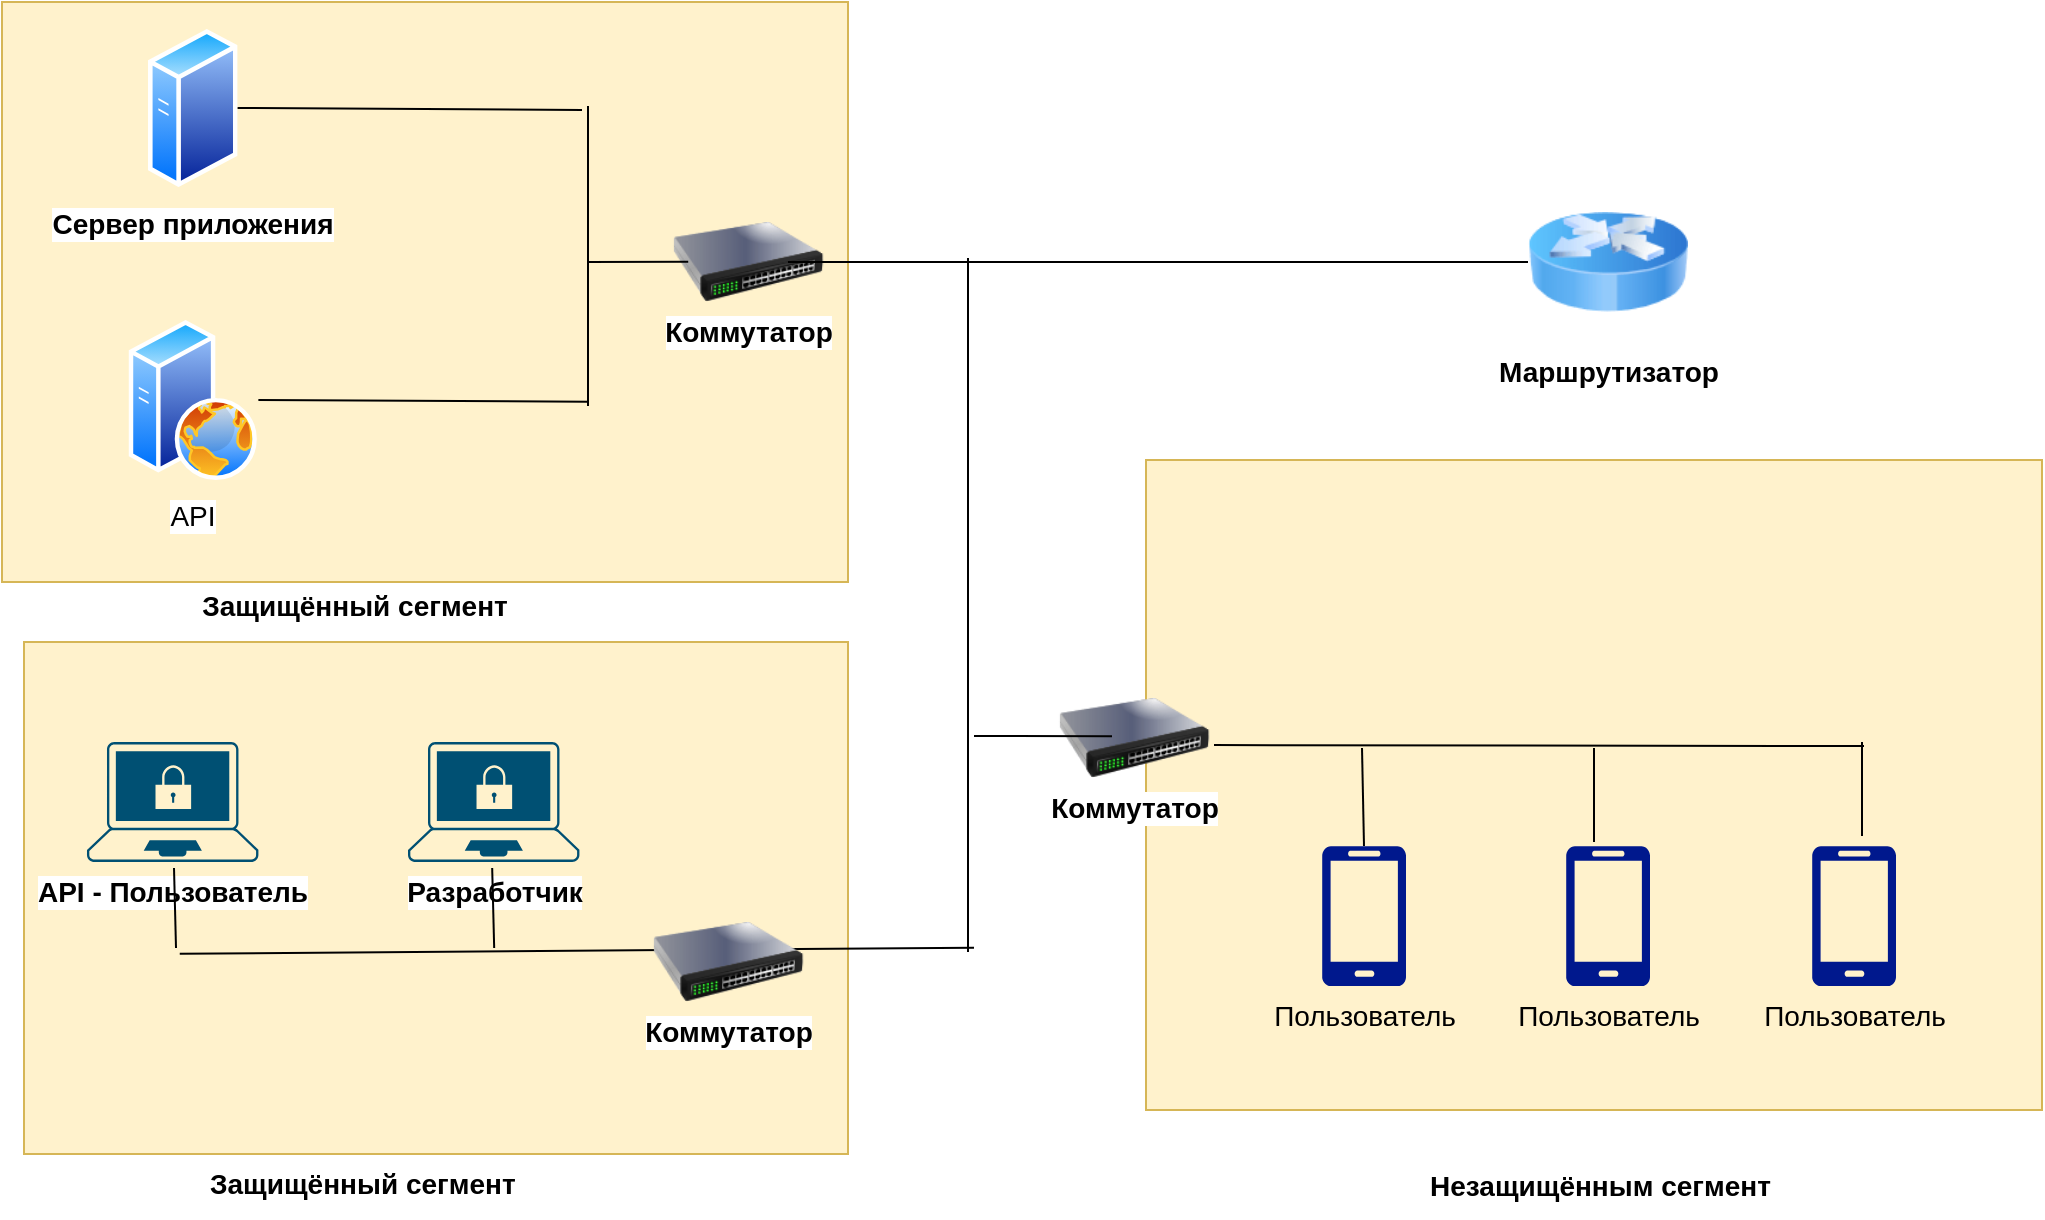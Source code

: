 <mxfile version="20.0.1" type="github">
  <diagram id="sJbMyrKm-ca9RMT0lqFK" name="Page-1">
    <mxGraphModel dx="2405" dy="818" grid="0" gridSize="10" guides="1" tooltips="1" connect="1" arrows="1" fold="1" page="1" pageScale="1" pageWidth="827" pageHeight="1169" math="0" shadow="0">
      <root>
        <mxCell id="0" />
        <mxCell id="1" parent="0" />
        <mxCell id="jYwWDvMQ2mVFs24kCtVH-10" value="" style="rounded=0;whiteSpace=wrap;html=1;sketch=0;fontSize=14;labelBackgroundColor=default;fontStyle=1;fillColor=#fff2cc;strokeColor=#d6b656;" parent="1" vertex="1">
          <mxGeometry x="499" y="269" width="448" height="325" as="geometry" />
        </mxCell>
        <mxCell id="jYwWDvMQ2mVFs24kCtVH-8" value="" style="rounded=0;whiteSpace=wrap;html=1;sketch=0;fontSize=14;labelBackgroundColor=default;fontStyle=1;fillColor=#fff2cc;strokeColor=#d6b656;" parent="1" vertex="1">
          <mxGeometry x="-73" y="40" width="423" height="290" as="geometry" />
        </mxCell>
        <mxCell id="jYwWDvMQ2mVFs24kCtVH-1" value="Сервер приложения" style="aspect=fixed;perimeter=ellipsePerimeter;html=1;align=center;shadow=0;dashed=0;spacingTop=3;image;image=img/lib/active_directory/generic_server.svg;fillColor=#B2C9AB;strokeColor=#788AA3;fontColor=#000000;fontSize=14;labelBackgroundColor=default;fontStyle=1" parent="1" vertex="1">
          <mxGeometry y="53" width="44.8" height="80" as="geometry" />
        </mxCell>
        <mxCell id="jYwWDvMQ2mVFs24kCtVH-2" value="API" style="aspect=fixed;perimeter=ellipsePerimeter;html=1;align=center;shadow=0;dashed=0;spacingTop=3;image;image=img/lib/active_directory/web_server.svg;fontFamily=Helvetica;fontSize=14;fontColor=#000000;strokeColor=#788AA3;fillColor=#B2C9AB;" parent="1" vertex="1">
          <mxGeometry x="-10.4" y="199" width="65.6" height="80" as="geometry" />
        </mxCell>
        <mxCell id="jYwWDvMQ2mVFs24kCtVH-4" value="Коммутатор" style="image;html=1;image=img/lib/clip_art/networking/Switch_128x128.png;fillColor=#B2C9AB;strokeColor=#788AA3;fontColor=#000000;fontSize=14;labelBackgroundColor=default;fontStyle=1" parent="1" vertex="1">
          <mxGeometry x="260" y="150" width="80" height="40" as="geometry" />
        </mxCell>
        <mxCell id="jYwWDvMQ2mVFs24kCtVH-16" value="&lt;span style=&quot;font-size: 14px;&quot;&gt;&lt;font style=&quot;font-size: 14px;&quot;&gt;Пользователь&lt;/font&gt;&lt;/span&gt;" style="verticalLabelPosition=bottom;html=1;verticalAlign=top;align=center;strokeColor=none;fillColor=#00188D;shape=mxgraph.azure.mobile;pointerEvents=1;shadow=0;dashed=0;fontFamily=Helvetica;fontSize=14;fontColor=#000000;strokeWidth=1;gradientColor=none;sketch=0;" parent="1" vertex="1">
          <mxGeometry x="587" y="462" width="42" height="70" as="geometry" />
        </mxCell>
        <mxCell id="jYwWDvMQ2mVFs24kCtVH-17" value="&lt;span style=&quot;font-size: 14px;&quot;&gt;&lt;font style=&quot;font-size: 14px;&quot;&gt;Пользователь&lt;/font&gt;&lt;/span&gt;" style="verticalLabelPosition=bottom;html=1;verticalAlign=top;align=center;strokeColor=none;fillColor=#00188D;shape=mxgraph.azure.mobile;pointerEvents=1;shadow=0;dashed=0;fontFamily=Helvetica;fontSize=14;fontColor=#000000;strokeWidth=2;sketch=0;" parent="1" vertex="1">
          <mxGeometry x="709" y="462" width="42" height="70" as="geometry" />
        </mxCell>
        <mxCell id="jYwWDvMQ2mVFs24kCtVH-18" value="Пользователь" style="verticalLabelPosition=bottom;html=1;verticalAlign=top;align=center;strokeColor=none;fillColor=#00188D;shape=mxgraph.azure.mobile;pointerEvents=1;shadow=0;dashed=0;fontFamily=Helvetica;fontSize=14;fontColor=#000000;strokeWidth=2;sketch=0;" parent="1" vertex="1">
          <mxGeometry x="832" y="462" width="42" height="70" as="geometry" />
        </mxCell>
        <mxCell id="jYwWDvMQ2mVFs24kCtVH-20" value="" style="rounded=0;whiteSpace=wrap;html=1;sketch=0;fontSize=14;labelBackgroundColor=default;fontStyle=1;fillColor=#fff2cc;strokeColor=#d6b656;" parent="1" vertex="1">
          <mxGeometry x="-62" y="360" width="412" height="256" as="geometry" />
        </mxCell>
        <mxCell id="jYwWDvMQ2mVFs24kCtVH-22" value="Разработчик" style="points=[[0.13,0.02,0],[0.5,0,0],[0.87,0.02,0],[0.885,0.4,0],[0.985,0.985,0],[0.5,1,0],[0.015,0.985,0],[0.115,0.4,0]];verticalLabelPosition=bottom;sketch=0;html=1;verticalAlign=top;aspect=fixed;align=center;pointerEvents=1;shape=mxgraph.cisco19.secure_endpoints;fillColor=#005073;strokeColor=none;rounded=0;fontColor=#000000;fontSize=14;labelBackgroundColor=default;fontStyle=1" parent="1" vertex="1">
          <mxGeometry x="130" y="410" width="85.71" height="60" as="geometry" />
        </mxCell>
        <mxCell id="jYwWDvMQ2mVFs24kCtVH-28" value="" style="endArrow=none;html=1;rounded=1;sketch=0;fontColor=#000000;strokeColor=#000000;fillColor=#B2C9AB;exitX=1;exitY=0.5;exitDx=0;exitDy=0;strokeWidth=1;fontSize=14;labelBackgroundColor=default;fontStyle=1" parent="1" source="jYwWDvMQ2mVFs24kCtVH-1" edge="1">
          <mxGeometry width="50" height="50" relative="1" as="geometry">
            <mxPoint x="340" y="350" as="sourcePoint" />
            <mxPoint x="217" y="94" as="targetPoint" />
          </mxGeometry>
        </mxCell>
        <mxCell id="jYwWDvMQ2mVFs24kCtVH-29" value="" style="endArrow=none;html=1;rounded=1;sketch=0;fontColor=#000000;strokeColor=#000000;fillColor=#B2C9AB;exitX=1;exitY=0.5;exitDx=0;exitDy=0;entryX=0.581;entryY=0.172;entryDx=0;entryDy=0;entryPerimeter=0;strokeWidth=1;fontSize=14;labelBackgroundColor=default;fontStyle=1" parent="1" source="jYwWDvMQ2mVFs24kCtVH-2" edge="1">
          <mxGeometry width="50" height="50" relative="1" as="geometry">
            <mxPoint x="154.8" y="240" as="sourcePoint" />
            <mxPoint x="220.11" y="239.88" as="targetPoint" />
          </mxGeometry>
        </mxCell>
        <mxCell id="jYwWDvMQ2mVFs24kCtVH-30" value="" style="endArrow=none;html=1;rounded=1;sketch=0;fontColor=#000000;strokeColor=#000000;fillColor=#B2C9AB;strokeWidth=1;fontSize=14;labelBackgroundColor=default;fontStyle=1" parent="1" edge="1">
          <mxGeometry width="50" height="50" relative="1" as="geometry">
            <mxPoint x="220" y="242" as="sourcePoint" />
            <mxPoint x="220" y="92" as="targetPoint" />
          </mxGeometry>
        </mxCell>
        <mxCell id="jYwWDvMQ2mVFs24kCtVH-31" value="" style="endArrow=none;html=1;rounded=1;sketch=0;fontColor=#000000;strokeColor=#000000;fillColor=#B2C9AB;entryX=0.581;entryY=0.172;entryDx=0;entryDy=0;entryPerimeter=0;fontSize=14;labelBackgroundColor=default;fontStyle=1" parent="1" edge="1">
          <mxGeometry width="50" height="50" relative="1" as="geometry">
            <mxPoint x="220" y="170" as="sourcePoint" />
            <mxPoint x="270.11" y="169.88" as="targetPoint" />
          </mxGeometry>
        </mxCell>
        <mxCell id="jYwWDvMQ2mVFs24kCtVH-32" value="" style="endArrow=none;html=1;rounded=1;sketch=0;fontColor=#000000;strokeColor=#000000;fillColor=#B2C9AB;exitX=0.75;exitY=0.5;exitDx=0;exitDy=0;exitPerimeter=0;strokeWidth=1;fontSize=14;labelBackgroundColor=default;fontStyle=1;entryX=0;entryY=0.5;entryDx=0;entryDy=0;" parent="1" source="jYwWDvMQ2mVFs24kCtVH-4" edge="1" target="jYwWDvMQ2mVFs24kCtVH-3">
          <mxGeometry width="50" height="50" relative="1" as="geometry">
            <mxPoint x="450" y="160.0" as="sourcePoint" />
            <mxPoint x="411" y="170" as="targetPoint" />
          </mxGeometry>
        </mxCell>
        <mxCell id="jYwWDvMQ2mVFs24kCtVH-34" value="" style="endArrow=none;html=1;rounded=1;sketch=0;fontColor=#000000;strokeColor=#000000;fillColor=#B2C9AB;entryX=0.581;entryY=0.172;entryDx=0;entryDy=0;entryPerimeter=0;exitX=0.189;exitY=0.609;exitDx=0;exitDy=0;exitPerimeter=0;strokeWidth=1;fontSize=14;labelBackgroundColor=default;fontStyle=1" parent="1" source="jYwWDvMQ2mVFs24kCtVH-20" edge="1">
          <mxGeometry width="50" height="50" relative="1" as="geometry">
            <mxPoint x="360" y="513.0" as="sourcePoint" />
            <mxPoint x="413" y="512.88" as="targetPoint" />
          </mxGeometry>
        </mxCell>
        <mxCell id="jYwWDvMQ2mVFs24kCtVH-23" value="Коммутатор" style="image;html=1;image=img/lib/clip_art/networking/Switch_128x128.png;fillColor=#B2C9AB;strokeColor=#788AA3;fontColor=#000000;fontSize=14;labelBackgroundColor=default;fontStyle=1" parent="1" vertex="1">
          <mxGeometry x="250" y="500" width="80" height="40" as="geometry" />
        </mxCell>
        <mxCell id="jYwWDvMQ2mVFs24kCtVH-21" value="API - Пользователь" style="points=[[0.13,0.02,0],[0.5,0,0],[0.87,0.02,0],[0.885,0.4,0],[0.985,0.985,0],[0.5,1,0],[0.015,0.985,0],[0.115,0.4,0]];verticalLabelPosition=bottom;sketch=0;html=1;verticalAlign=top;aspect=fixed;align=center;pointerEvents=1;shape=mxgraph.cisco19.secure_endpoints;fillColor=#005073;strokeColor=none;rounded=0;fontColor=#000000;fontSize=14;labelBackgroundColor=default;fontStyle=1" parent="1" vertex="1">
          <mxGeometry x="-30.51" y="410" width="85.71" height="60" as="geometry" />
        </mxCell>
        <mxCell id="jYwWDvMQ2mVFs24kCtVH-36" value="" style="endArrow=none;html=1;rounded=1;sketch=0;fontColor=#000000;strokeColor=#000000;fillColor=#B2C9AB;strokeWidth=1;fontSize=14;labelBackgroundColor=default;fontStyle=1" parent="1" edge="1">
          <mxGeometry width="50" height="50" relative="1" as="geometry">
            <mxPoint x="14" y="513" as="sourcePoint" />
            <mxPoint x="13" y="473" as="targetPoint" />
          </mxGeometry>
        </mxCell>
        <mxCell id="jYwWDvMQ2mVFs24kCtVH-37" value="" style="endArrow=none;html=1;rounded=1;sketch=0;fontColor=#000000;strokeColor=#000000;fillColor=#B2C9AB;strokeWidth=1;fontSize=14;labelBackgroundColor=default;fontStyle=1" parent="1" edge="1">
          <mxGeometry width="50" height="50" relative="1" as="geometry">
            <mxPoint x="173.09" y="513" as="sourcePoint" />
            <mxPoint x="172.09" y="473" as="targetPoint" />
          </mxGeometry>
        </mxCell>
        <mxCell id="jYwWDvMQ2mVFs24kCtVH-38" value="" style="endArrow=none;html=1;rounded=1;sketch=0;fontColor=#000000;strokeColor=#000000;fillColor=#B2C9AB;strokeWidth=1;fontSize=14;labelBackgroundColor=default;fontStyle=1" parent="1" edge="1">
          <mxGeometry width="50" height="50" relative="1" as="geometry">
            <mxPoint x="533" y="411.548" as="sourcePoint" />
            <mxPoint x="858" y="412" as="targetPoint" />
          </mxGeometry>
        </mxCell>
        <mxCell id="jYwWDvMQ2mVFs24kCtVH-19" value="Коммутатор" style="image;html=1;image=img/lib/clip_art/networking/Switch_128x128.png;fillColor=#B2C9AB;strokeColor=#788AA3;fontColor=#000000;fontSize=14;labelBackgroundColor=default;fontStyle=1" parent="1" vertex="1">
          <mxGeometry x="453" y="388" width="80" height="40" as="geometry" />
        </mxCell>
        <mxCell id="jYwWDvMQ2mVFs24kCtVH-39" value="" style="endArrow=none;html=1;rounded=1;sketch=0;fontColor=#000000;strokeColor=#000000;fillColor=#B2C9AB;strokeWidth=1;exitX=0.5;exitY=0;exitDx=0;exitDy=0;exitPerimeter=0;fontSize=14;labelBackgroundColor=default;fontStyle=1" parent="1" source="jYwWDvMQ2mVFs24kCtVH-16" edge="1">
          <mxGeometry width="50" height="50" relative="1" as="geometry">
            <mxPoint x="608.0" y="453" as="sourcePoint" />
            <mxPoint x="607" y="413" as="targetPoint" />
          </mxGeometry>
        </mxCell>
        <mxCell id="jYwWDvMQ2mVFs24kCtVH-40" value="" style="endArrow=none;html=1;rounded=1;sketch=0;fontColor=#000000;strokeColor=#000000;fillColor=#B2C9AB;strokeWidth=1;exitX=0.5;exitY=0;exitDx=0;exitDy=0;exitPerimeter=0;fontSize=14;labelBackgroundColor=default;fontStyle=1" parent="1" edge="1">
          <mxGeometry width="50" height="50" relative="1" as="geometry">
            <mxPoint x="723.0" y="460.0" as="sourcePoint" />
            <mxPoint x="723" y="413" as="targetPoint" />
          </mxGeometry>
        </mxCell>
        <mxCell id="jYwWDvMQ2mVFs24kCtVH-41" value="" style="endArrow=none;html=1;rounded=1;sketch=0;fontColor=#000000;strokeColor=#000000;fillColor=#B2C9AB;strokeWidth=1;exitX=0.5;exitY=0;exitDx=0;exitDy=0;exitPerimeter=0;fontSize=14;labelBackgroundColor=default;fontStyle=1" parent="1" edge="1">
          <mxGeometry width="50" height="50" relative="1" as="geometry">
            <mxPoint x="857.0" y="457.0" as="sourcePoint" />
            <mxPoint x="857" y="410" as="targetPoint" />
          </mxGeometry>
        </mxCell>
        <mxCell id="jYwWDvMQ2mVFs24kCtVH-42" value="Защищённый сегмент" style="text;html=1;align=center;verticalAlign=middle;resizable=0;points=[];autosize=1;strokeColor=none;fillColor=none;fontSize=14;fontColor=#000000;labelBackgroundColor=default;fontStyle=1" parent="1" vertex="1">
          <mxGeometry x="21" y="331" width="163" height="21" as="geometry" />
        </mxCell>
        <mxCell id="jYwWDvMQ2mVFs24kCtVH-43" value="Защищённый сегмент" style="text;whiteSpace=wrap;html=1;fontSize=14;fontColor=#000000;labelBackgroundColor=default;fontStyle=1" parent="1" vertex="1">
          <mxGeometry x="28.996" y="615.997" width="164" height="31" as="geometry" />
        </mxCell>
        <mxCell id="jYwWDvMQ2mVFs24kCtVH-44" value="Незащищённым сегмент" style="text;whiteSpace=wrap;html=1;fontSize=14;fontColor=#000000;labelBackgroundColor=default;fontStyle=1" parent="1" vertex="1">
          <mxGeometry x="639.496" y="616.995" width="181" height="31" as="geometry" />
        </mxCell>
        <mxCell id="jYwWDvMQ2mVFs24kCtVH-3" value="&lt;span style=&quot;font-size: 14px;&quot;&gt;&lt;font style=&quot;font-size: 14px;&quot;&gt;Маршрутизатор&lt;/font&gt;&lt;/span&gt;" style="image;html=1;image=img/lib/clip_art/networking/Router_Icon_128x128.png;fillColor=#B2C9AB;strokeColor=#788AA3;fontColor=#000000;fontSize=14;labelBackgroundColor=default;fontStyle=1" parent="1" vertex="1">
          <mxGeometry x="690" y="130" width="80" height="80" as="geometry" />
        </mxCell>
        <mxCell id="7T7I_8sJmRgrCNKXL1Js-2" value="" style="endArrow=none;html=1;rounded=1;sketch=0;fontColor=#000000;strokeColor=#000000;fillColor=#B2C9AB;strokeWidth=1;fontSize=14;labelBackgroundColor=default;fontStyle=1" edge="1" parent="1">
          <mxGeometry width="50" height="50" relative="1" as="geometry">
            <mxPoint x="410" y="515" as="sourcePoint" />
            <mxPoint x="410" y="168" as="targetPoint" />
          </mxGeometry>
        </mxCell>
        <mxCell id="7T7I_8sJmRgrCNKXL1Js-4" value="" style="endArrow=none;html=1;rounded=1;sketch=0;fontColor=#000000;strokeColor=#000000;fillColor=#B2C9AB;strokeWidth=1;fontSize=14;labelBackgroundColor=default;fontStyle=1" edge="1" parent="1">
          <mxGeometry width="50" height="50" relative="1" as="geometry">
            <mxPoint x="413" y="407" as="sourcePoint" />
            <mxPoint x="482" y="407.09" as="targetPoint" />
          </mxGeometry>
        </mxCell>
      </root>
    </mxGraphModel>
  </diagram>
</mxfile>
